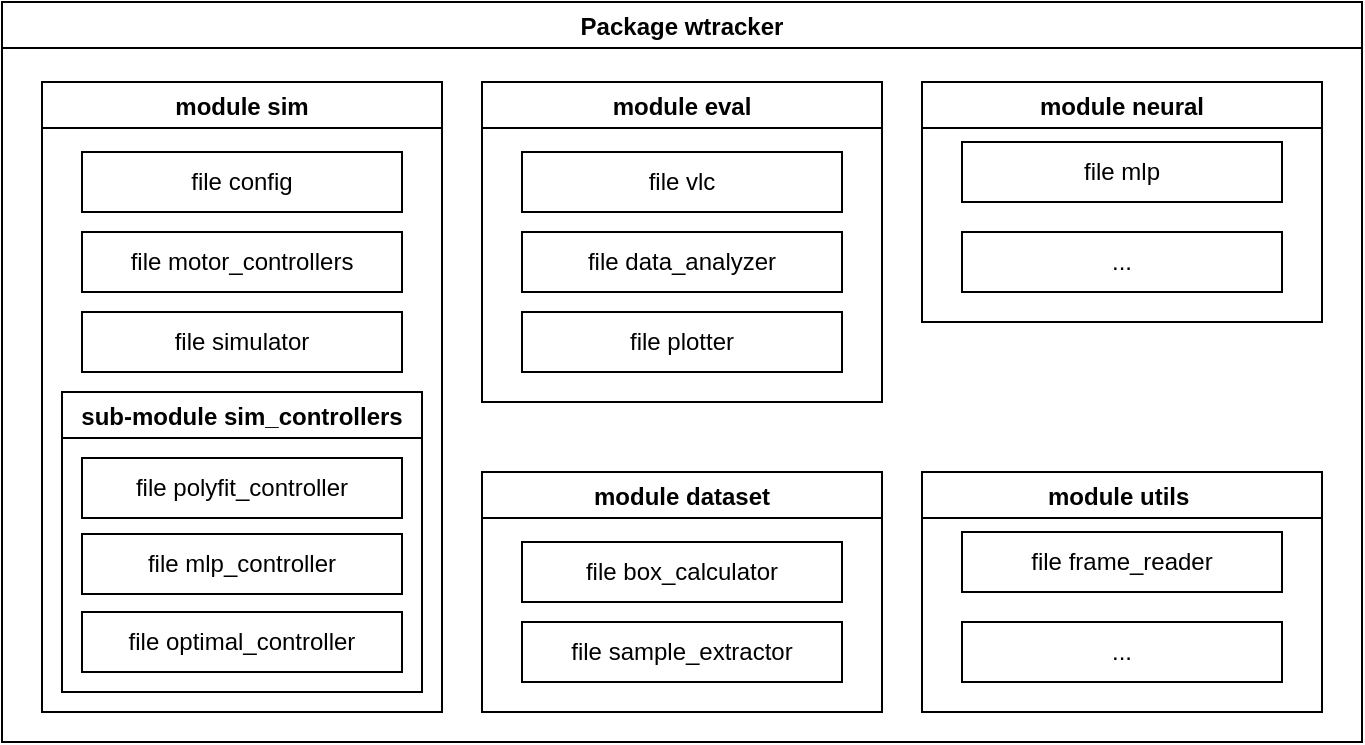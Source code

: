 <mxfile version="24.4.13" type="device">
  <diagram name="Page-1" id="Lyk_rjeu5k1NAtBlUiXE">
    <mxGraphModel dx="604" dy="619" grid="1" gridSize="10" guides="1" tooltips="1" connect="1" arrows="1" fold="1" page="1" pageScale="1" pageWidth="850" pageHeight="1100" math="0" shadow="0">
      <root>
        <mxCell id="0" />
        <mxCell id="1" parent="0" />
        <mxCell id="9H91HMbjQ0deD9CUch-b-24" value="Package wtracker" style="swimlane;" parent="1" vertex="1">
          <mxGeometry x="60" y="40" width="680" height="370" as="geometry" />
        </mxCell>
        <mxCell id="9H91HMbjQ0deD9CUch-b-25" value="module sim" style="swimlane;" parent="9H91HMbjQ0deD9CUch-b-24" vertex="1">
          <mxGeometry x="20" y="40" width="200" height="315" as="geometry" />
        </mxCell>
        <mxCell id="9H91HMbjQ0deD9CUch-b-26" value="sub-module sim_controllers" style="swimlane;fontStyle=1" parent="9H91HMbjQ0deD9CUch-b-25" vertex="1">
          <mxGeometry x="10" y="155" width="180" height="150" as="geometry" />
        </mxCell>
        <mxCell id="9H91HMbjQ0deD9CUch-b-28" value="file optimal_controller" style="whiteSpace=wrap;html=1;" parent="9H91HMbjQ0deD9CUch-b-26" vertex="1">
          <mxGeometry x="10" y="110" width="160" height="30" as="geometry" />
        </mxCell>
        <mxCell id="9H91HMbjQ0deD9CUch-b-31" value="file mlp_controller" style="whiteSpace=wrap;html=1;" parent="9H91HMbjQ0deD9CUch-b-26" vertex="1">
          <mxGeometry x="10" y="71" width="160" height="30" as="geometry" />
        </mxCell>
        <mxCell id="9H91HMbjQ0deD9CUch-b-32" value="file polyfit_controller" style="whiteSpace=wrap;html=1;" parent="9H91HMbjQ0deD9CUch-b-26" vertex="1">
          <mxGeometry x="10" y="33" width="160" height="30" as="geometry" />
        </mxCell>
        <mxCell id="Biaw4eSBIgUF1mlKVxbE-1" value="file config" style="whiteSpace=wrap;html=1;" vertex="1" parent="9H91HMbjQ0deD9CUch-b-25">
          <mxGeometry x="20" y="35" width="160" height="30" as="geometry" />
        </mxCell>
        <mxCell id="Biaw4eSBIgUF1mlKVxbE-2" value="file motor_controllers" style="whiteSpace=wrap;html=1;" vertex="1" parent="9H91HMbjQ0deD9CUch-b-25">
          <mxGeometry x="20" y="75" width="160" height="30" as="geometry" />
        </mxCell>
        <mxCell id="Biaw4eSBIgUF1mlKVxbE-3" value="file simulator" style="whiteSpace=wrap;html=1;" vertex="1" parent="9H91HMbjQ0deD9CUch-b-25">
          <mxGeometry x="20" y="115" width="160" height="30" as="geometry" />
        </mxCell>
        <mxCell id="Biaw4eSBIgUF1mlKVxbE-4" value="module eval" style="swimlane;" vertex="1" parent="9H91HMbjQ0deD9CUch-b-24">
          <mxGeometry x="240" y="40" width="200" height="160" as="geometry" />
        </mxCell>
        <mxCell id="Biaw4eSBIgUF1mlKVxbE-9" value="file vlc" style="whiteSpace=wrap;html=1;" vertex="1" parent="Biaw4eSBIgUF1mlKVxbE-4">
          <mxGeometry x="20" y="35" width="160" height="30" as="geometry" />
        </mxCell>
        <mxCell id="Biaw4eSBIgUF1mlKVxbE-10" value="file data_analyzer" style="whiteSpace=wrap;html=1;" vertex="1" parent="Biaw4eSBIgUF1mlKVxbE-4">
          <mxGeometry x="20" y="75" width="160" height="30" as="geometry" />
        </mxCell>
        <mxCell id="Biaw4eSBIgUF1mlKVxbE-11" value="file plotter" style="whiteSpace=wrap;html=1;" vertex="1" parent="Biaw4eSBIgUF1mlKVxbE-4">
          <mxGeometry x="20" y="115" width="160" height="30" as="geometry" />
        </mxCell>
        <mxCell id="Biaw4eSBIgUF1mlKVxbE-12" value="module dataset" style="swimlane;" vertex="1" parent="9H91HMbjQ0deD9CUch-b-24">
          <mxGeometry x="240" y="235" width="200" height="120" as="geometry" />
        </mxCell>
        <mxCell id="Biaw4eSBIgUF1mlKVxbE-13" value="file box_calculator" style="whiteSpace=wrap;html=1;" vertex="1" parent="Biaw4eSBIgUF1mlKVxbE-12">
          <mxGeometry x="20" y="35" width="160" height="30" as="geometry" />
        </mxCell>
        <mxCell id="Biaw4eSBIgUF1mlKVxbE-14" value="file sample_extractor" style="whiteSpace=wrap;html=1;" vertex="1" parent="Biaw4eSBIgUF1mlKVxbE-12">
          <mxGeometry x="20" y="75" width="160" height="30" as="geometry" />
        </mxCell>
        <mxCell id="Biaw4eSBIgUF1mlKVxbE-16" value="module neural" style="swimlane;" vertex="1" parent="9H91HMbjQ0deD9CUch-b-24">
          <mxGeometry x="460" y="40" width="200" height="120" as="geometry" />
        </mxCell>
        <mxCell id="Biaw4eSBIgUF1mlKVxbE-17" value="file mlp" style="whiteSpace=wrap;html=1;" vertex="1" parent="Biaw4eSBIgUF1mlKVxbE-16">
          <mxGeometry x="20" y="30" width="160" height="30" as="geometry" />
        </mxCell>
        <mxCell id="Biaw4eSBIgUF1mlKVxbE-20" value="..." style="whiteSpace=wrap;html=1;" vertex="1" parent="Biaw4eSBIgUF1mlKVxbE-16">
          <mxGeometry x="20" y="75" width="160" height="30" as="geometry" />
        </mxCell>
        <mxCell id="Biaw4eSBIgUF1mlKVxbE-21" value="module utils " style="swimlane;" vertex="1" parent="9H91HMbjQ0deD9CUch-b-24">
          <mxGeometry x="460" y="235" width="200" height="120" as="geometry" />
        </mxCell>
        <mxCell id="Biaw4eSBIgUF1mlKVxbE-22" value="file frame_reader" style="whiteSpace=wrap;html=1;" vertex="1" parent="Biaw4eSBIgUF1mlKVxbE-21">
          <mxGeometry x="20" y="30" width="160" height="30" as="geometry" />
        </mxCell>
        <mxCell id="Biaw4eSBIgUF1mlKVxbE-23" value="..." style="whiteSpace=wrap;html=1;" vertex="1" parent="Biaw4eSBIgUF1mlKVxbE-21">
          <mxGeometry x="20" y="75" width="160" height="30" as="geometry" />
        </mxCell>
      </root>
    </mxGraphModel>
  </diagram>
</mxfile>
